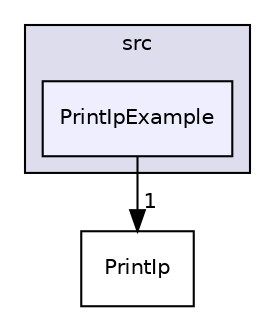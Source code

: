 digraph "hw4_print_ip/src/PrintIpExample" {
  compound=true
  node [ fontsize="10", fontname="Helvetica"];
  edge [ labelfontsize="10", labelfontname="Helvetica"];
  subgraph clusterdir_f087eab37f02b5b221725eacc8af5d0e {
    graph [ bgcolor="#ddddee", pencolor="black", label="src" fontname="Helvetica", fontsize="10", URL="dir_f087eab37f02b5b221725eacc8af5d0e.html"]
  dir_d3b788604be0f37134650dbc02507bc0 [shape=box, label="PrintIpExample", style="filled", fillcolor="#eeeeff", pencolor="black", URL="dir_d3b788604be0f37134650dbc02507bc0.html"];
  }
  dir_ac11c07ff1a6384bb8ac93875f48ffaa [shape=box label="PrintIp" URL="dir_ac11c07ff1a6384bb8ac93875f48ffaa.html"];
  dir_d3b788604be0f37134650dbc02507bc0->dir_ac11c07ff1a6384bb8ac93875f48ffaa [headlabel="1", labeldistance=1.5 headhref="dir_000024_000023.html"];
}
